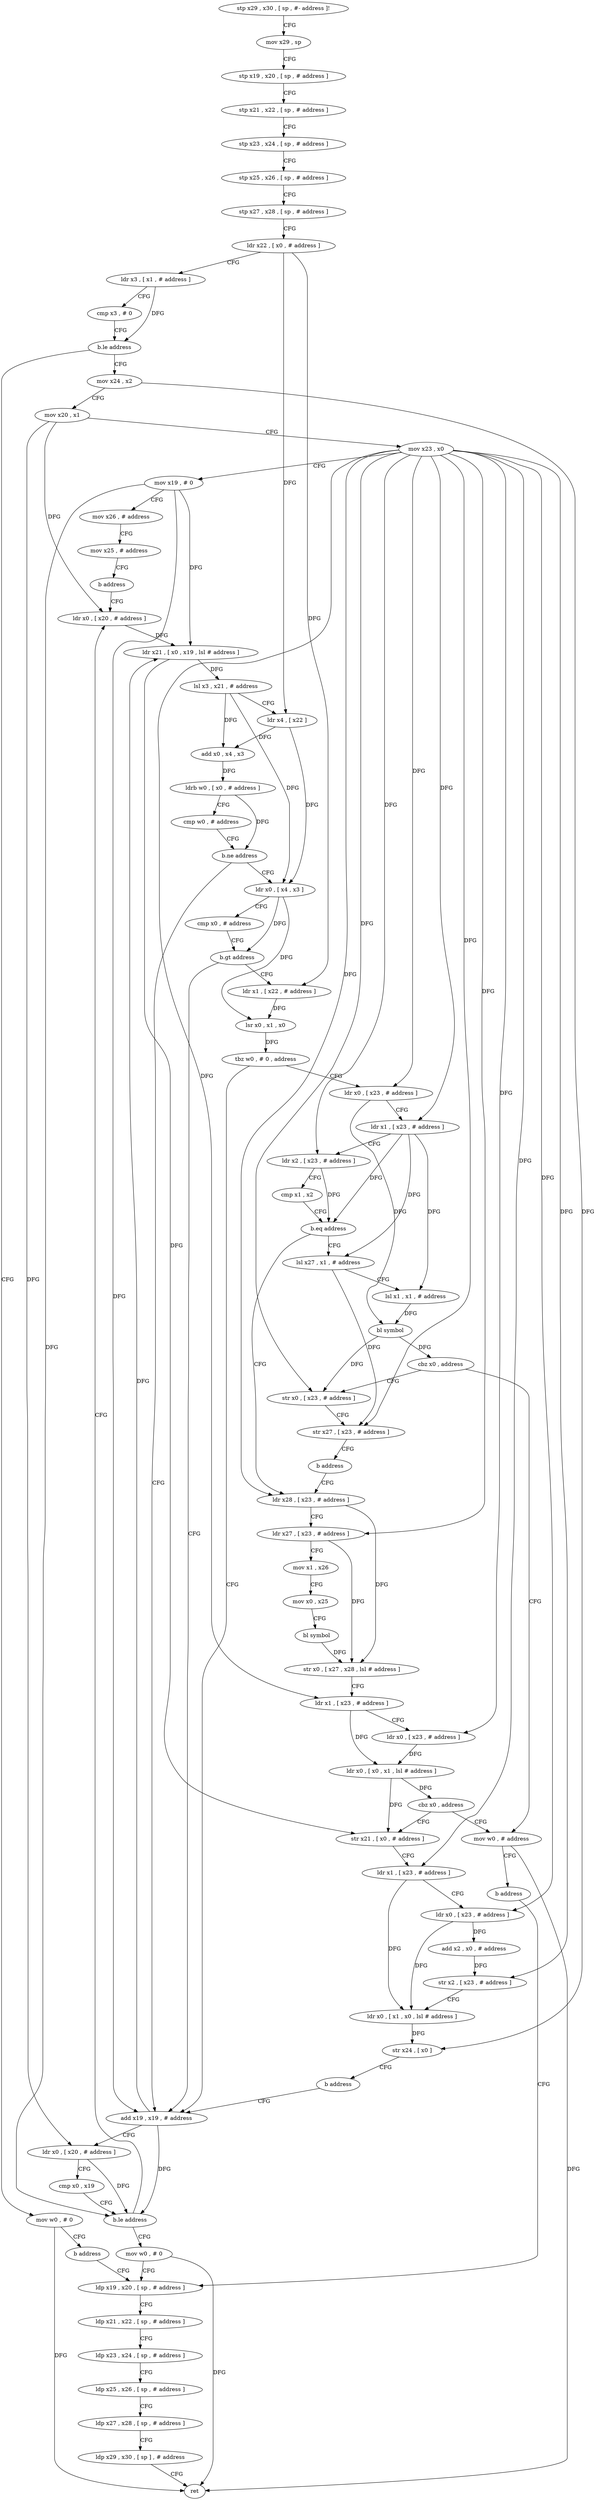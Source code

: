 digraph "func" {
"4335504" [label = "stp x29 , x30 , [ sp , #- address ]!" ]
"4335508" [label = "mov x29 , sp" ]
"4335512" [label = "stp x19 , x20 , [ sp , # address ]" ]
"4335516" [label = "stp x21 , x22 , [ sp , # address ]" ]
"4335520" [label = "stp x23 , x24 , [ sp , # address ]" ]
"4335524" [label = "stp x25 , x26 , [ sp , # address ]" ]
"4335528" [label = "stp x27 , x28 , [ sp , # address ]" ]
"4335532" [label = "ldr x22 , [ x0 , # address ]" ]
"4335536" [label = "ldr x3 , [ x1 , # address ]" ]
"4335540" [label = "cmp x3 , # 0" ]
"4335544" [label = "b.le address" ]
"4335800" [label = "mov w0 , # 0" ]
"4335548" [label = "mov x24 , x2" ]
"4335804" [label = "b address" ]
"4335772" [label = "ldp x19 , x20 , [ sp , # address ]" ]
"4335552" [label = "mov x20 , x1" ]
"4335556" [label = "mov x23 , x0" ]
"4335560" [label = "mov x19 , # 0" ]
"4335564" [label = "mov x26 , # address" ]
"4335568" [label = "mov x25 , # address" ]
"4335572" [label = "b address" ]
"4335620" [label = "ldr x0 , [ x20 , # address ]" ]
"4335776" [label = "ldp x21 , x22 , [ sp , # address ]" ]
"4335780" [label = "ldp x23 , x24 , [ sp , # address ]" ]
"4335784" [label = "ldp x25 , x26 , [ sp , # address ]" ]
"4335788" [label = "ldp x27 , x28 , [ sp , # address ]" ]
"4335792" [label = "ldp x29 , x30 , [ sp ] , # address" ]
"4335796" [label = "ret" ]
"4335624" [label = "ldr x21 , [ x0 , x19 , lsl # address ]" ]
"4335628" [label = "lsl x3 , x21 , # address" ]
"4335632" [label = "ldr x4 , [ x22 ]" ]
"4335636" [label = "add x0 , x4 , x3" ]
"4335640" [label = "ldrb w0 , [ x0 , # address ]" ]
"4335644" [label = "cmp w0 , # address" ]
"4335648" [label = "b.ne address" ]
"4335604" [label = "add x19 , x19 , # address" ]
"4335652" [label = "ldr x0 , [ x4 , x3 ]" ]
"4335608" [label = "ldr x0 , [ x20 , # address ]" ]
"4335612" [label = "cmp x0 , x19" ]
"4335616" [label = "b.le address" ]
"4335768" [label = "mov w0 , # 0" ]
"4335656" [label = "cmp x0 , # address" ]
"4335660" [label = "b.gt address" ]
"4335664" [label = "ldr x1 , [ x22 , # address ]" ]
"4335668" [label = "lsr x0 , x1 , x0" ]
"4335672" [label = "tbz w0 , # 0 , address" ]
"4335676" [label = "ldr x0 , [ x23 , # address ]" ]
"4335680" [label = "ldr x1 , [ x23 , # address ]" ]
"4335684" [label = "ldr x2 , [ x23 , # address ]" ]
"4335688" [label = "cmp x1 , x2" ]
"4335692" [label = "b.eq address" ]
"4335576" [label = "lsl x27 , x1 , # address" ]
"4335696" [label = "ldr x28 , [ x23 , # address ]" ]
"4335580" [label = "lsl x1 , x1 , # address" ]
"4335584" [label = "bl symbol" ]
"4335588" [label = "cbz x0 , address" ]
"4335808" [label = "mov w0 , # address" ]
"4335592" [label = "str x0 , [ x23 , # address ]" ]
"4335700" [label = "ldr x27 , [ x23 , # address ]" ]
"4335704" [label = "mov x1 , x26" ]
"4335708" [label = "mov x0 , x25" ]
"4335712" [label = "bl symbol" ]
"4335716" [label = "str x0 , [ x27 , x28 , lsl # address ]" ]
"4335720" [label = "ldr x1 , [ x23 , # address ]" ]
"4335724" [label = "ldr x0 , [ x23 , # address ]" ]
"4335728" [label = "ldr x0 , [ x0 , x1 , lsl # address ]" ]
"4335732" [label = "cbz x0 , address" ]
"4335736" [label = "str x21 , [ x0 , # address ]" ]
"4335812" [label = "b address" ]
"4335596" [label = "str x27 , [ x23 , # address ]" ]
"4335600" [label = "b address" ]
"4335740" [label = "ldr x1 , [ x23 , # address ]" ]
"4335744" [label = "ldr x0 , [ x23 , # address ]" ]
"4335748" [label = "add x2 , x0 , # address" ]
"4335752" [label = "str x2 , [ x23 , # address ]" ]
"4335756" [label = "ldr x0 , [ x1 , x0 , lsl # address ]" ]
"4335760" [label = "str x24 , [ x0 ]" ]
"4335764" [label = "b address" ]
"4335504" -> "4335508" [ label = "CFG" ]
"4335508" -> "4335512" [ label = "CFG" ]
"4335512" -> "4335516" [ label = "CFG" ]
"4335516" -> "4335520" [ label = "CFG" ]
"4335520" -> "4335524" [ label = "CFG" ]
"4335524" -> "4335528" [ label = "CFG" ]
"4335528" -> "4335532" [ label = "CFG" ]
"4335532" -> "4335536" [ label = "CFG" ]
"4335532" -> "4335632" [ label = "DFG" ]
"4335532" -> "4335664" [ label = "DFG" ]
"4335536" -> "4335540" [ label = "CFG" ]
"4335536" -> "4335544" [ label = "DFG" ]
"4335540" -> "4335544" [ label = "CFG" ]
"4335544" -> "4335800" [ label = "CFG" ]
"4335544" -> "4335548" [ label = "CFG" ]
"4335800" -> "4335804" [ label = "CFG" ]
"4335800" -> "4335796" [ label = "DFG" ]
"4335548" -> "4335552" [ label = "CFG" ]
"4335548" -> "4335760" [ label = "DFG" ]
"4335804" -> "4335772" [ label = "CFG" ]
"4335772" -> "4335776" [ label = "CFG" ]
"4335552" -> "4335556" [ label = "CFG" ]
"4335552" -> "4335620" [ label = "DFG" ]
"4335552" -> "4335608" [ label = "DFG" ]
"4335556" -> "4335560" [ label = "CFG" ]
"4335556" -> "4335676" [ label = "DFG" ]
"4335556" -> "4335680" [ label = "DFG" ]
"4335556" -> "4335684" [ label = "DFG" ]
"4335556" -> "4335696" [ label = "DFG" ]
"4335556" -> "4335700" [ label = "DFG" ]
"4335556" -> "4335720" [ label = "DFG" ]
"4335556" -> "4335724" [ label = "DFG" ]
"4335556" -> "4335592" [ label = "DFG" ]
"4335556" -> "4335596" [ label = "DFG" ]
"4335556" -> "4335740" [ label = "DFG" ]
"4335556" -> "4335744" [ label = "DFG" ]
"4335556" -> "4335752" [ label = "DFG" ]
"4335560" -> "4335564" [ label = "CFG" ]
"4335560" -> "4335624" [ label = "DFG" ]
"4335560" -> "4335604" [ label = "DFG" ]
"4335560" -> "4335616" [ label = "DFG" ]
"4335564" -> "4335568" [ label = "CFG" ]
"4335568" -> "4335572" [ label = "CFG" ]
"4335572" -> "4335620" [ label = "CFG" ]
"4335620" -> "4335624" [ label = "DFG" ]
"4335776" -> "4335780" [ label = "CFG" ]
"4335780" -> "4335784" [ label = "CFG" ]
"4335784" -> "4335788" [ label = "CFG" ]
"4335788" -> "4335792" [ label = "CFG" ]
"4335792" -> "4335796" [ label = "CFG" ]
"4335624" -> "4335628" [ label = "DFG" ]
"4335624" -> "4335736" [ label = "DFG" ]
"4335628" -> "4335632" [ label = "CFG" ]
"4335628" -> "4335636" [ label = "DFG" ]
"4335628" -> "4335652" [ label = "DFG" ]
"4335632" -> "4335636" [ label = "DFG" ]
"4335632" -> "4335652" [ label = "DFG" ]
"4335636" -> "4335640" [ label = "DFG" ]
"4335640" -> "4335644" [ label = "CFG" ]
"4335640" -> "4335648" [ label = "DFG" ]
"4335644" -> "4335648" [ label = "CFG" ]
"4335648" -> "4335604" [ label = "CFG" ]
"4335648" -> "4335652" [ label = "CFG" ]
"4335604" -> "4335608" [ label = "CFG" ]
"4335604" -> "4335624" [ label = "DFG" ]
"4335604" -> "4335616" [ label = "DFG" ]
"4335652" -> "4335656" [ label = "CFG" ]
"4335652" -> "4335660" [ label = "DFG" ]
"4335652" -> "4335668" [ label = "DFG" ]
"4335608" -> "4335612" [ label = "CFG" ]
"4335608" -> "4335616" [ label = "DFG" ]
"4335612" -> "4335616" [ label = "CFG" ]
"4335616" -> "4335768" [ label = "CFG" ]
"4335616" -> "4335620" [ label = "CFG" ]
"4335768" -> "4335772" [ label = "CFG" ]
"4335768" -> "4335796" [ label = "DFG" ]
"4335656" -> "4335660" [ label = "CFG" ]
"4335660" -> "4335604" [ label = "CFG" ]
"4335660" -> "4335664" [ label = "CFG" ]
"4335664" -> "4335668" [ label = "DFG" ]
"4335668" -> "4335672" [ label = "DFG" ]
"4335672" -> "4335604" [ label = "CFG" ]
"4335672" -> "4335676" [ label = "CFG" ]
"4335676" -> "4335680" [ label = "CFG" ]
"4335676" -> "4335584" [ label = "DFG" ]
"4335680" -> "4335684" [ label = "CFG" ]
"4335680" -> "4335692" [ label = "DFG" ]
"4335680" -> "4335576" [ label = "DFG" ]
"4335680" -> "4335580" [ label = "DFG" ]
"4335684" -> "4335688" [ label = "CFG" ]
"4335684" -> "4335692" [ label = "DFG" ]
"4335688" -> "4335692" [ label = "CFG" ]
"4335692" -> "4335576" [ label = "CFG" ]
"4335692" -> "4335696" [ label = "CFG" ]
"4335576" -> "4335580" [ label = "CFG" ]
"4335576" -> "4335596" [ label = "DFG" ]
"4335696" -> "4335700" [ label = "CFG" ]
"4335696" -> "4335716" [ label = "DFG" ]
"4335580" -> "4335584" [ label = "DFG" ]
"4335584" -> "4335588" [ label = "DFG" ]
"4335584" -> "4335592" [ label = "DFG" ]
"4335588" -> "4335808" [ label = "CFG" ]
"4335588" -> "4335592" [ label = "CFG" ]
"4335808" -> "4335812" [ label = "CFG" ]
"4335808" -> "4335796" [ label = "DFG" ]
"4335592" -> "4335596" [ label = "CFG" ]
"4335700" -> "4335704" [ label = "CFG" ]
"4335700" -> "4335716" [ label = "DFG" ]
"4335704" -> "4335708" [ label = "CFG" ]
"4335708" -> "4335712" [ label = "CFG" ]
"4335712" -> "4335716" [ label = "DFG" ]
"4335716" -> "4335720" [ label = "CFG" ]
"4335720" -> "4335724" [ label = "CFG" ]
"4335720" -> "4335728" [ label = "DFG" ]
"4335724" -> "4335728" [ label = "DFG" ]
"4335728" -> "4335732" [ label = "DFG" ]
"4335728" -> "4335736" [ label = "DFG" ]
"4335732" -> "4335808" [ label = "CFG" ]
"4335732" -> "4335736" [ label = "CFG" ]
"4335736" -> "4335740" [ label = "CFG" ]
"4335812" -> "4335772" [ label = "CFG" ]
"4335596" -> "4335600" [ label = "CFG" ]
"4335600" -> "4335696" [ label = "CFG" ]
"4335740" -> "4335744" [ label = "CFG" ]
"4335740" -> "4335756" [ label = "DFG" ]
"4335744" -> "4335748" [ label = "DFG" ]
"4335744" -> "4335756" [ label = "DFG" ]
"4335748" -> "4335752" [ label = "DFG" ]
"4335752" -> "4335756" [ label = "CFG" ]
"4335756" -> "4335760" [ label = "DFG" ]
"4335760" -> "4335764" [ label = "CFG" ]
"4335764" -> "4335604" [ label = "CFG" ]
}
